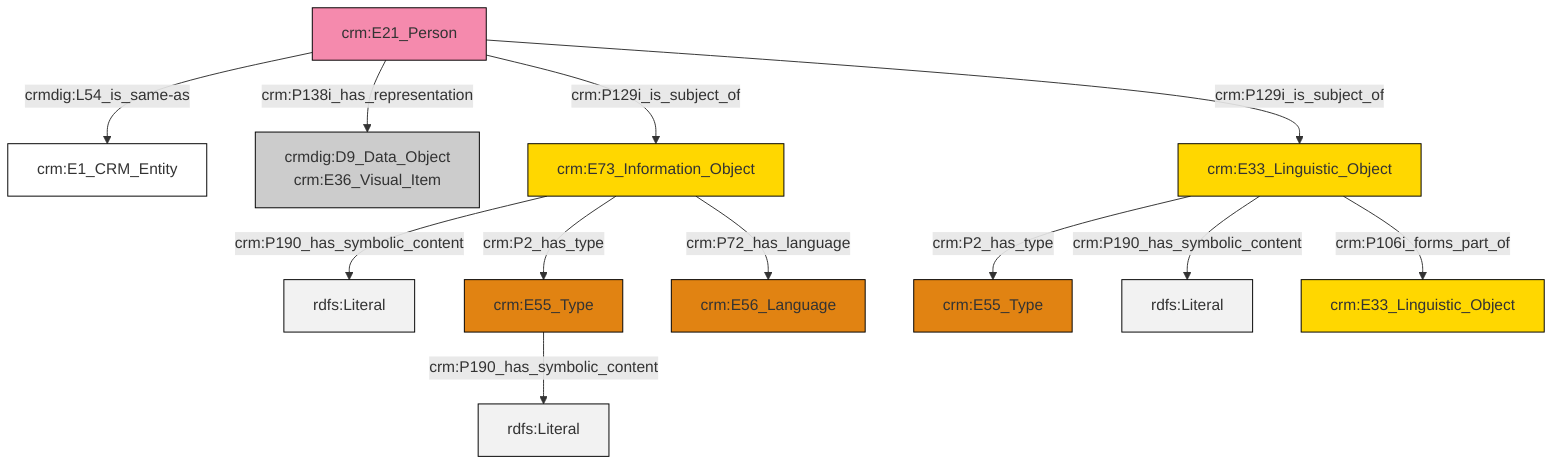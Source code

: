 graph TD
classDef Literal fill:#f2f2f2,stroke:#000000;
classDef CRM_Entity fill:#FFFFFF,stroke:#000000;
classDef Temporal_Entity fill:#00C9E6, stroke:#000000;
classDef Type fill:#E18312, stroke:#000000;
classDef Time-Span fill:#2C9C91, stroke:#000000;
classDef Appellation fill:#FFEB7F, stroke:#000000;
classDef Place fill:#008836, stroke:#000000;
classDef Persistent_Item fill:#B266B2, stroke:#000000;
classDef Conceptual_Object fill:#FFD700, stroke:#000000;
classDef Physical_Thing fill:#D2B48C, stroke:#000000;
classDef Actor fill:#f58aad, stroke:#000000;
classDef PC_Classes fill:#4ce600, stroke:#000000;
classDef Multi fill:#cccccc,stroke:#000000;

4["crm:E21_Person"]:::Actor -->|crmdig:L54_is_same-as| 5["crm:E1_CRM_Entity"]:::CRM_Entity
4["crm:E21_Person"]:::Actor -->|crm:P138i_has_representation| 6["crmdig:D9_Data_Object<br>crm:E36_Visual_Item"]:::Multi
4["crm:E21_Person"]:::Actor -->|crm:P129i_is_subject_of| 8["crm:E73_Information_Object"]:::Conceptual_Object
8["crm:E73_Information_Object"]:::Conceptual_Object -->|crm:P190_has_symbolic_content| 10[rdfs:Literal]:::Literal
11["crm:E33_Linguistic_Object"]:::Conceptual_Object -->|crm:P2_has_type| 2["crm:E55_Type"]:::Type
8["crm:E73_Information_Object"]:::Conceptual_Object -->|crm:P2_has_type| 12["crm:E55_Type"]:::Type
12["crm:E55_Type"]:::Type -->|crm:P190_has_symbolic_content| 16[rdfs:Literal]:::Literal
8["crm:E73_Information_Object"]:::Conceptual_Object -->|crm:P72_has_language| 13["crm:E56_Language"]:::Type
11["crm:E33_Linguistic_Object"]:::Conceptual_Object -->|crm:P190_has_symbolic_content| 19[rdfs:Literal]:::Literal
11["crm:E33_Linguistic_Object"]:::Conceptual_Object -->|crm:P106i_forms_part_of| 0["crm:E33_Linguistic_Object"]:::Conceptual_Object
4["crm:E21_Person"]:::Actor -->|crm:P129i_is_subject_of| 11["crm:E33_Linguistic_Object"]:::Conceptual_Object